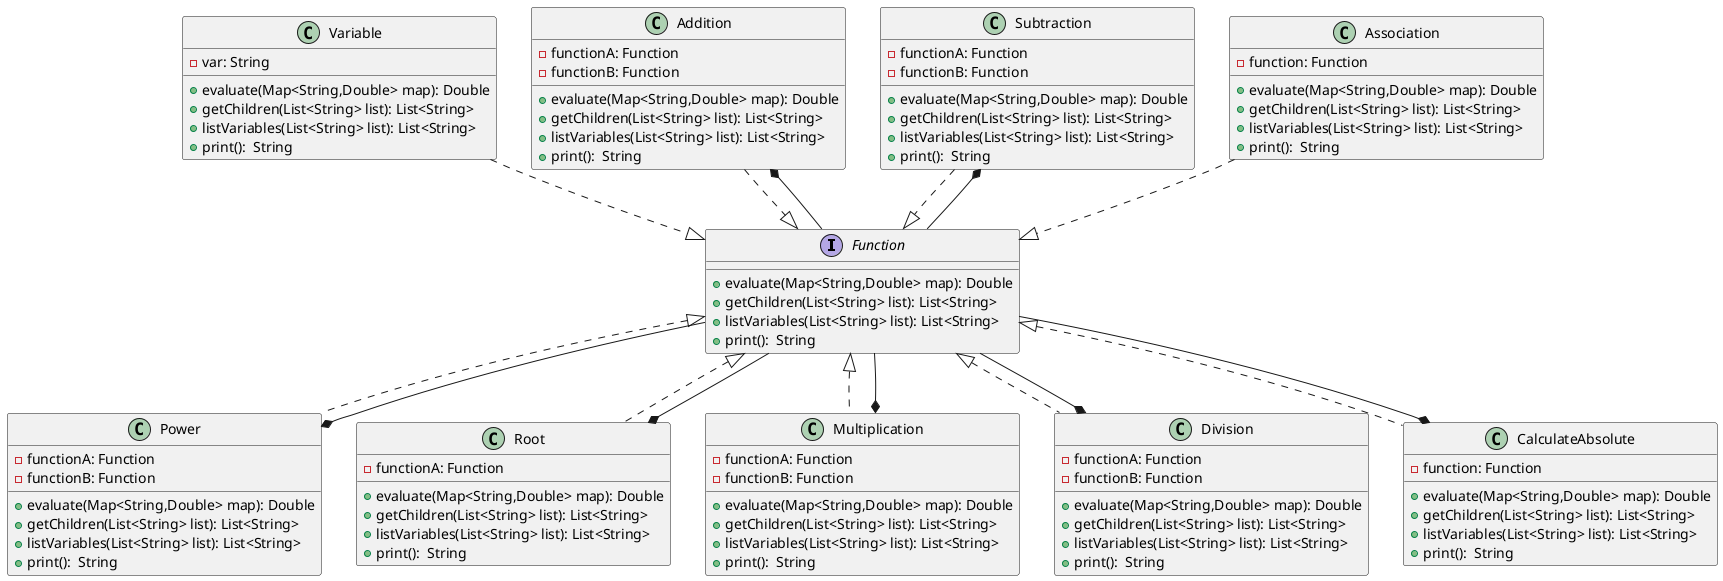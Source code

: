 @startuml

interface Function{
    +evaluate(Map<String,Double> map): Double
    +getChildren(List<String> list): List<String>
    +listVariables(List<String> list): List<String>
    +print():  String
}

class Variable{
    -var: String
    +evaluate(Map<String,Double> map): Double
    +getChildren(List<String> list): List<String>
    +listVariables(List<String> list): List<String>
    +print():  String
}

class Power{
    -functionA: Function
    -functionB: Function
    +evaluate(Map<String,Double> map): Double
    +getChildren(List<String> list): List<String>
    +listVariables(List<String> list): List<String>
    +print():  String
}

class Root{
    -functionA: Function
    +evaluate(Map<String,Double> map): Double
    +getChildren(List<String> list): List<String>
    +listVariables(List<String> list): List<String>
    +print():  String
}

class Multiplication{
    -functionA: Function
    -functionB: Function
    +evaluate(Map<String,Double> map): Double
    +getChildren(List<String> list): List<String>
    +listVariables(List<String> list): List<String>
    +print():  String
}

class Division{
    -functionA: Function
    -functionB: Function
    +evaluate(Map<String,Double> map): Double
    +getChildren(List<String> list): List<String>
    +listVariables(List<String> list): List<String>
    +print():  String
}

class Addition{
    -functionA: Function
    -functionB: Function
    +evaluate(Map<String,Double> map): Double
    +getChildren(List<String> list): List<String>
    +listVariables(List<String> list): List<String>
    +print():  String
}

class Subtraction{
    -functionA: Function
    -functionB: Function
    +evaluate(Map<String,Double> map): Double
    +getChildren(List<String> list): List<String>
    +listVariables(List<String> list): List<String>
    +print():  String
}

class CalculateAbsolute{
    -function: Function
    +evaluate(Map<String,Double> map): Double
    +getChildren(List<String> list): List<String>
    +listVariables(List<String> list): List<String>
    +print():  String
}

class Association{
    -function: Function
    +evaluate(Map<String,Double> map): Double
    +getChildren(List<String> list): List<String>
    +listVariables(List<String> list): List<String>
    +print():  String
}




CalculateAbsolute .u.|> Function
Power .u.|> Function
Root .u.|> Function
Multiplication .u.|> Function
Division .u.|> Function
Addition ..|> Function
Subtraction ..|> Function
Variable ..|> Function
Association ..|> Function
CalculateAbsolute *-- Function
Power *-- Function
Root *-- Function
Multiplication *-- Function
Division *-- Function
Addition *-- Function
Subtraction *-- Function


/'
    --|> herencia
    *-- composición
    o-- agregación
    --> asosiación
    ..> dependencia
    <|.. realización/implementación
'/
@enduml